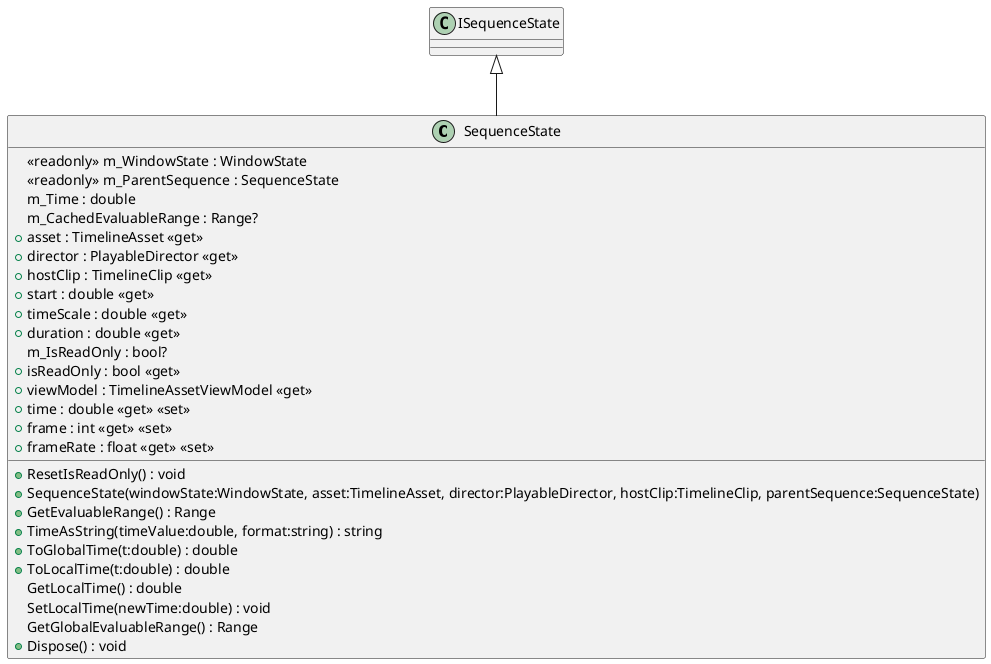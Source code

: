 @startuml
class SequenceState {
    <<readonly>> m_WindowState : WindowState
    <<readonly>> m_ParentSequence : SequenceState
    m_Time : double
    m_CachedEvaluableRange : Range?
    + asset : TimelineAsset <<get>>
    + director : PlayableDirector <<get>>
    + hostClip : TimelineClip <<get>>
    + start : double <<get>>
    + timeScale : double <<get>>
    + duration : double <<get>>
    m_IsReadOnly : bool?
    + isReadOnly : bool <<get>>
    + ResetIsReadOnly() : void
    + viewModel : TimelineAssetViewModel <<get>>
    + time : double <<get>> <<set>>
    + frame : int <<get>> <<set>>
    + frameRate : float <<get>> <<set>>
    + SequenceState(windowState:WindowState, asset:TimelineAsset, director:PlayableDirector, hostClip:TimelineClip, parentSequence:SequenceState)
    + GetEvaluableRange() : Range
    + TimeAsString(timeValue:double, format:string) : string
    + ToGlobalTime(t:double) : double
    + ToLocalTime(t:double) : double
    GetLocalTime() : double
    SetLocalTime(newTime:double) : void
    GetGlobalEvaluableRange() : Range
    + Dispose() : void
}
ISequenceState <|-- SequenceState
@enduml
